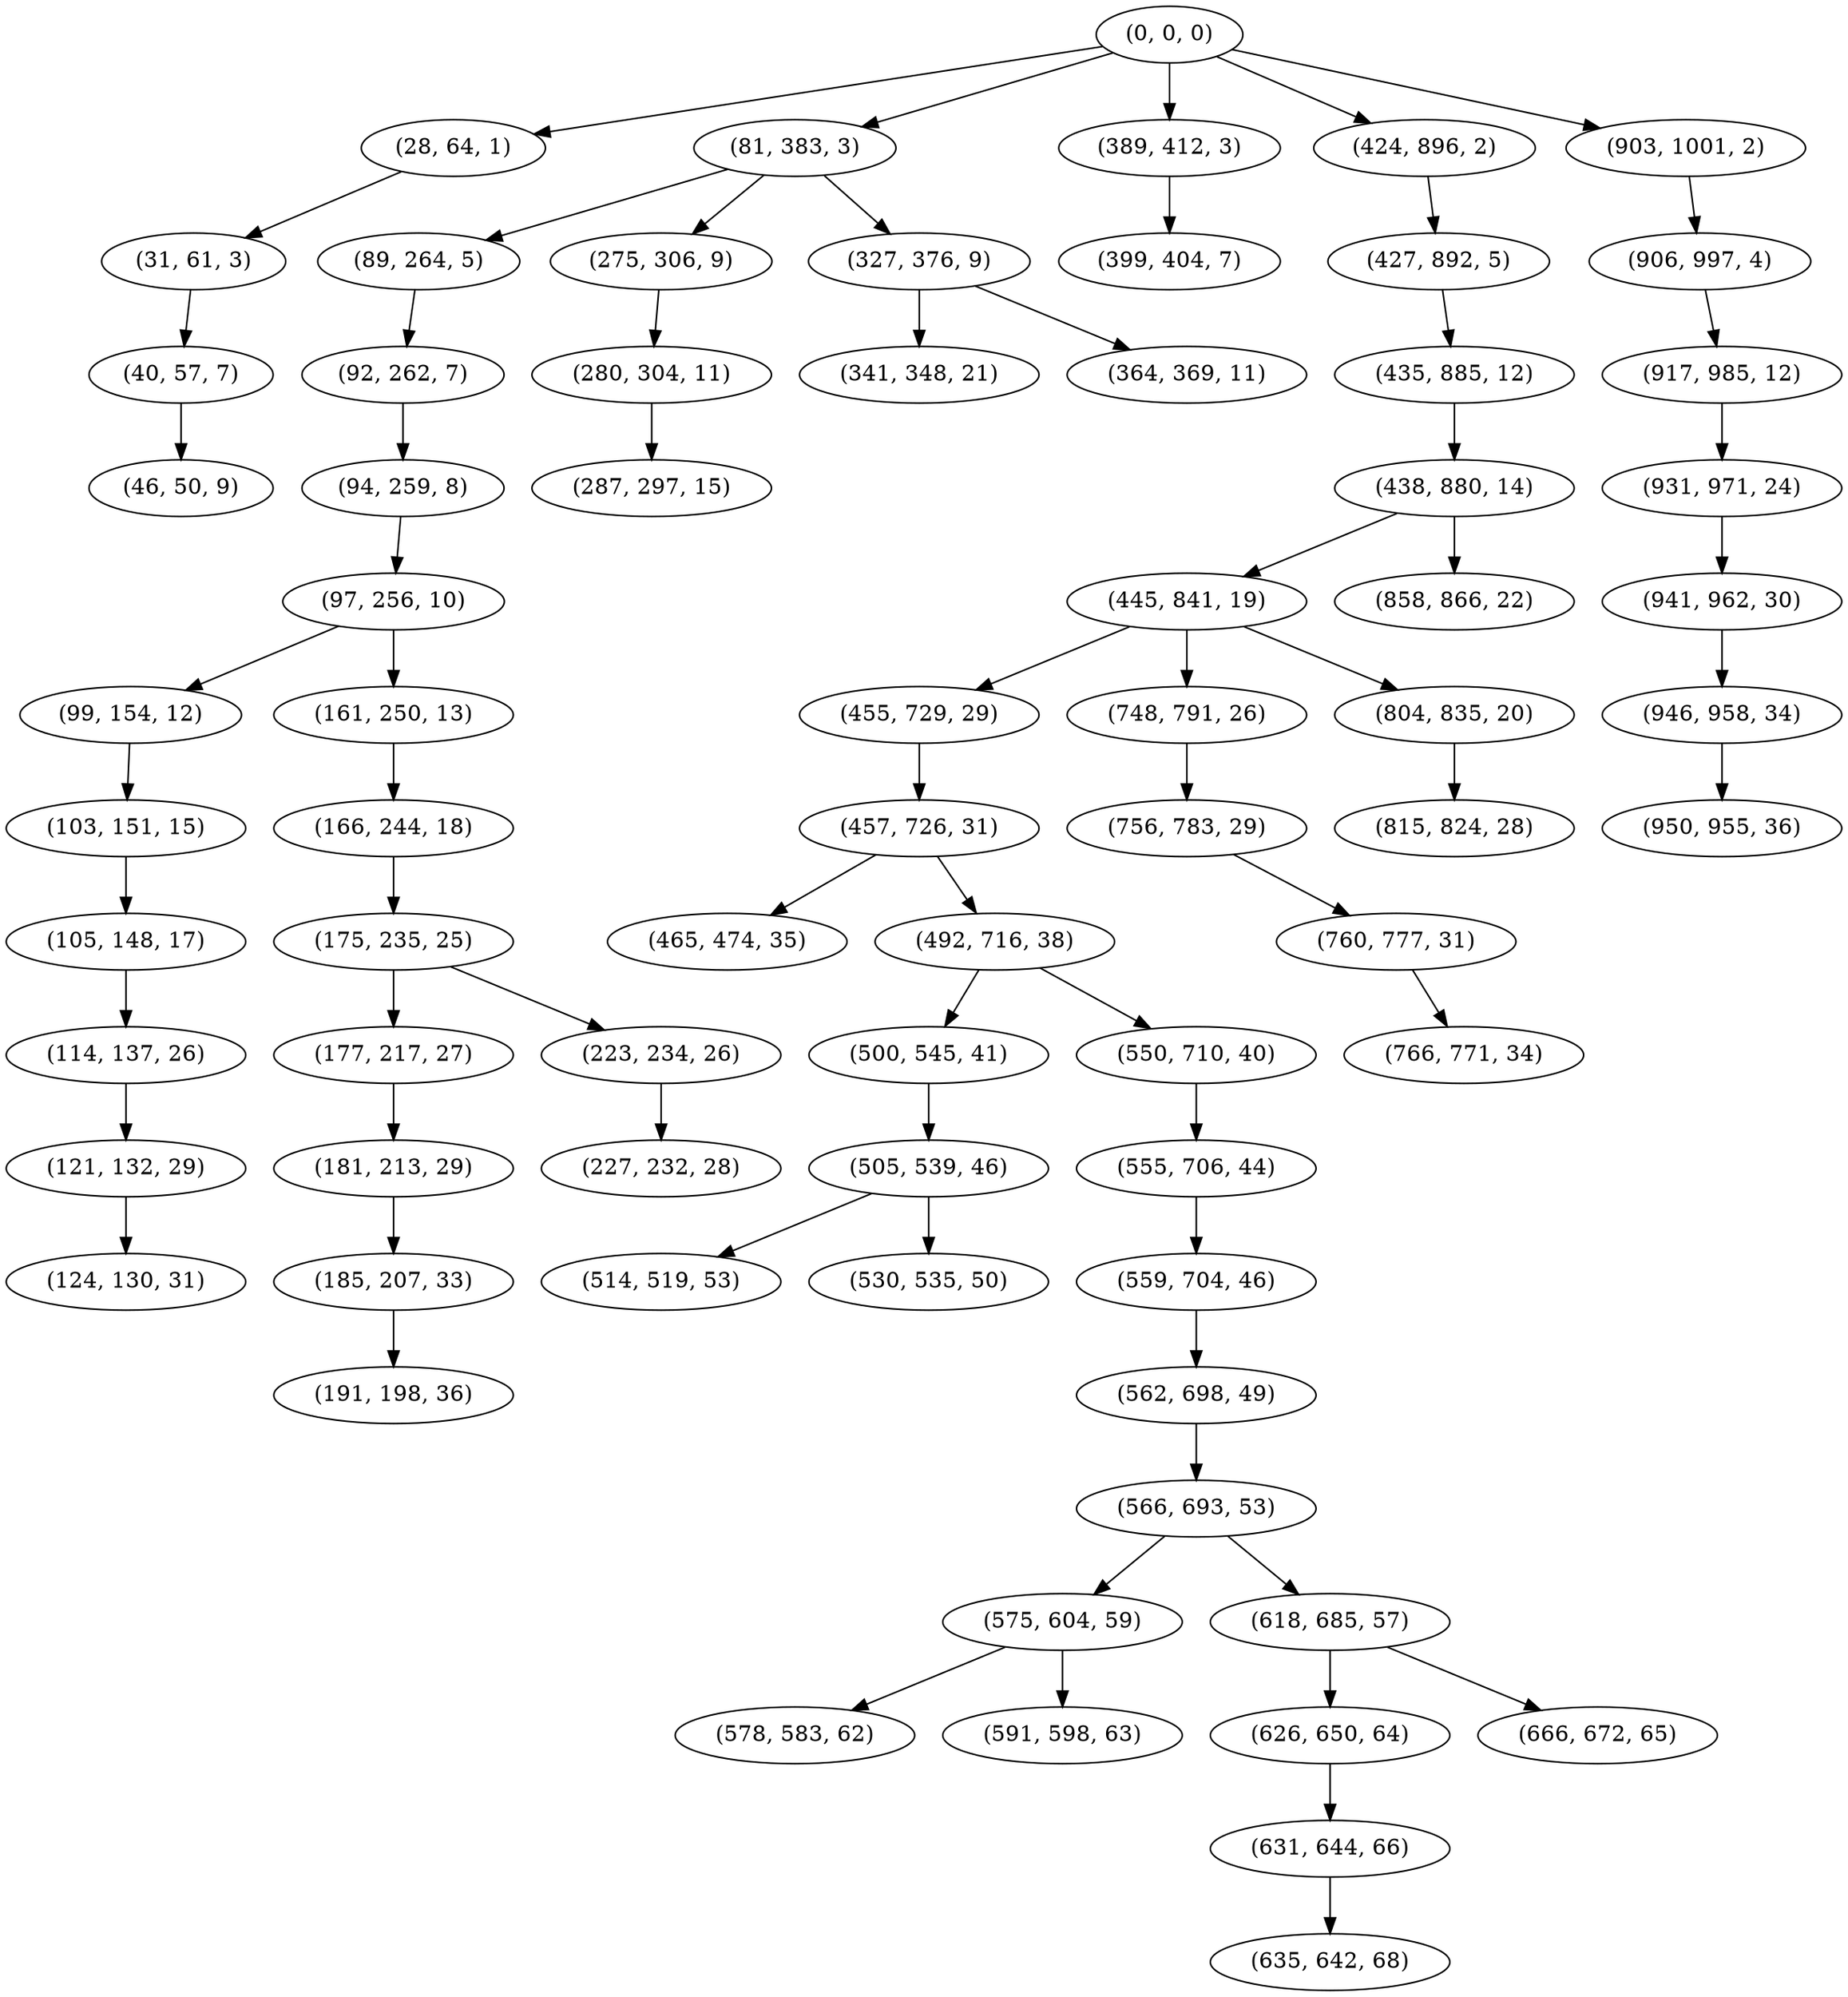 digraph tree {
    "(0, 0, 0)";
    "(28, 64, 1)";
    "(31, 61, 3)";
    "(40, 57, 7)";
    "(46, 50, 9)";
    "(81, 383, 3)";
    "(89, 264, 5)";
    "(92, 262, 7)";
    "(94, 259, 8)";
    "(97, 256, 10)";
    "(99, 154, 12)";
    "(103, 151, 15)";
    "(105, 148, 17)";
    "(114, 137, 26)";
    "(121, 132, 29)";
    "(124, 130, 31)";
    "(161, 250, 13)";
    "(166, 244, 18)";
    "(175, 235, 25)";
    "(177, 217, 27)";
    "(181, 213, 29)";
    "(185, 207, 33)";
    "(191, 198, 36)";
    "(223, 234, 26)";
    "(227, 232, 28)";
    "(275, 306, 9)";
    "(280, 304, 11)";
    "(287, 297, 15)";
    "(327, 376, 9)";
    "(341, 348, 21)";
    "(364, 369, 11)";
    "(389, 412, 3)";
    "(399, 404, 7)";
    "(424, 896, 2)";
    "(427, 892, 5)";
    "(435, 885, 12)";
    "(438, 880, 14)";
    "(445, 841, 19)";
    "(455, 729, 29)";
    "(457, 726, 31)";
    "(465, 474, 35)";
    "(492, 716, 38)";
    "(500, 545, 41)";
    "(505, 539, 46)";
    "(514, 519, 53)";
    "(530, 535, 50)";
    "(550, 710, 40)";
    "(555, 706, 44)";
    "(559, 704, 46)";
    "(562, 698, 49)";
    "(566, 693, 53)";
    "(575, 604, 59)";
    "(578, 583, 62)";
    "(591, 598, 63)";
    "(618, 685, 57)";
    "(626, 650, 64)";
    "(631, 644, 66)";
    "(635, 642, 68)";
    "(666, 672, 65)";
    "(748, 791, 26)";
    "(756, 783, 29)";
    "(760, 777, 31)";
    "(766, 771, 34)";
    "(804, 835, 20)";
    "(815, 824, 28)";
    "(858, 866, 22)";
    "(903, 1001, 2)";
    "(906, 997, 4)";
    "(917, 985, 12)";
    "(931, 971, 24)";
    "(941, 962, 30)";
    "(946, 958, 34)";
    "(950, 955, 36)";
    "(0, 0, 0)" -> "(28, 64, 1)";
    "(0, 0, 0)" -> "(81, 383, 3)";
    "(0, 0, 0)" -> "(389, 412, 3)";
    "(0, 0, 0)" -> "(424, 896, 2)";
    "(0, 0, 0)" -> "(903, 1001, 2)";
    "(28, 64, 1)" -> "(31, 61, 3)";
    "(31, 61, 3)" -> "(40, 57, 7)";
    "(40, 57, 7)" -> "(46, 50, 9)";
    "(81, 383, 3)" -> "(89, 264, 5)";
    "(81, 383, 3)" -> "(275, 306, 9)";
    "(81, 383, 3)" -> "(327, 376, 9)";
    "(89, 264, 5)" -> "(92, 262, 7)";
    "(92, 262, 7)" -> "(94, 259, 8)";
    "(94, 259, 8)" -> "(97, 256, 10)";
    "(97, 256, 10)" -> "(99, 154, 12)";
    "(97, 256, 10)" -> "(161, 250, 13)";
    "(99, 154, 12)" -> "(103, 151, 15)";
    "(103, 151, 15)" -> "(105, 148, 17)";
    "(105, 148, 17)" -> "(114, 137, 26)";
    "(114, 137, 26)" -> "(121, 132, 29)";
    "(121, 132, 29)" -> "(124, 130, 31)";
    "(161, 250, 13)" -> "(166, 244, 18)";
    "(166, 244, 18)" -> "(175, 235, 25)";
    "(175, 235, 25)" -> "(177, 217, 27)";
    "(175, 235, 25)" -> "(223, 234, 26)";
    "(177, 217, 27)" -> "(181, 213, 29)";
    "(181, 213, 29)" -> "(185, 207, 33)";
    "(185, 207, 33)" -> "(191, 198, 36)";
    "(223, 234, 26)" -> "(227, 232, 28)";
    "(275, 306, 9)" -> "(280, 304, 11)";
    "(280, 304, 11)" -> "(287, 297, 15)";
    "(327, 376, 9)" -> "(341, 348, 21)";
    "(327, 376, 9)" -> "(364, 369, 11)";
    "(389, 412, 3)" -> "(399, 404, 7)";
    "(424, 896, 2)" -> "(427, 892, 5)";
    "(427, 892, 5)" -> "(435, 885, 12)";
    "(435, 885, 12)" -> "(438, 880, 14)";
    "(438, 880, 14)" -> "(445, 841, 19)";
    "(438, 880, 14)" -> "(858, 866, 22)";
    "(445, 841, 19)" -> "(455, 729, 29)";
    "(445, 841, 19)" -> "(748, 791, 26)";
    "(445, 841, 19)" -> "(804, 835, 20)";
    "(455, 729, 29)" -> "(457, 726, 31)";
    "(457, 726, 31)" -> "(465, 474, 35)";
    "(457, 726, 31)" -> "(492, 716, 38)";
    "(492, 716, 38)" -> "(500, 545, 41)";
    "(492, 716, 38)" -> "(550, 710, 40)";
    "(500, 545, 41)" -> "(505, 539, 46)";
    "(505, 539, 46)" -> "(514, 519, 53)";
    "(505, 539, 46)" -> "(530, 535, 50)";
    "(550, 710, 40)" -> "(555, 706, 44)";
    "(555, 706, 44)" -> "(559, 704, 46)";
    "(559, 704, 46)" -> "(562, 698, 49)";
    "(562, 698, 49)" -> "(566, 693, 53)";
    "(566, 693, 53)" -> "(575, 604, 59)";
    "(566, 693, 53)" -> "(618, 685, 57)";
    "(575, 604, 59)" -> "(578, 583, 62)";
    "(575, 604, 59)" -> "(591, 598, 63)";
    "(618, 685, 57)" -> "(626, 650, 64)";
    "(618, 685, 57)" -> "(666, 672, 65)";
    "(626, 650, 64)" -> "(631, 644, 66)";
    "(631, 644, 66)" -> "(635, 642, 68)";
    "(748, 791, 26)" -> "(756, 783, 29)";
    "(756, 783, 29)" -> "(760, 777, 31)";
    "(760, 777, 31)" -> "(766, 771, 34)";
    "(804, 835, 20)" -> "(815, 824, 28)";
    "(903, 1001, 2)" -> "(906, 997, 4)";
    "(906, 997, 4)" -> "(917, 985, 12)";
    "(917, 985, 12)" -> "(931, 971, 24)";
    "(931, 971, 24)" -> "(941, 962, 30)";
    "(941, 962, 30)" -> "(946, 958, 34)";
    "(946, 958, 34)" -> "(950, 955, 36)";
}

